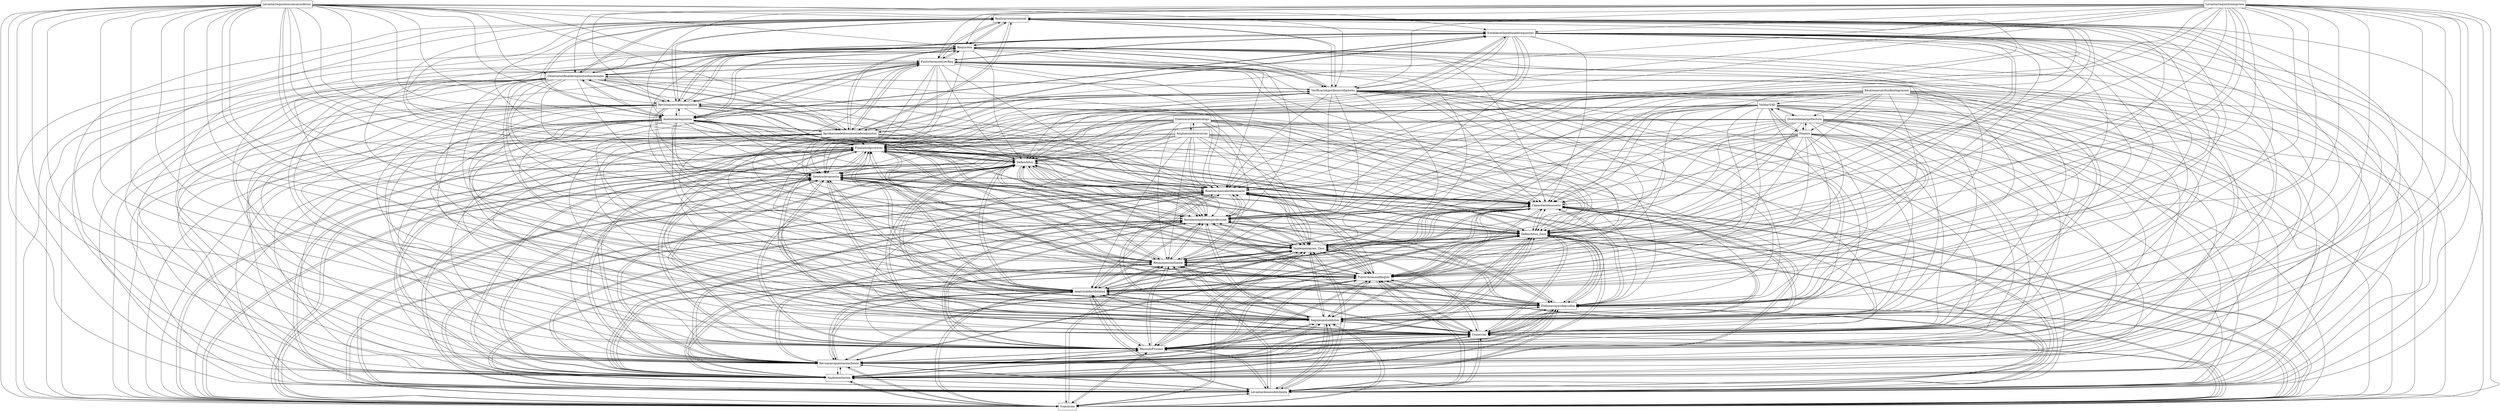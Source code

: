 digraph{
graph [rankdir=TB];
node [shape=box];
edge [arrowhead=normal];
0[label="ValidarSAD",]
1[label="Finalizarelproyecto",]
2[label="Realizarreunioninicial",]
3[label="Definirhitos",]
4[label="Transicion",]
5[label="Levantardeseosdelcliente",]
6[label="Diseniodelaarquitectura",]
7[label="Implementacion",]
8[label="Revisarpropuestaconcliente",]
9[label="Establecerlineabasederequisitos",]
10[label="Requisitos",]
11[label="PuntoVariacionLevReq",]
12[label="Elaborarordendetrabajo",]
13[label="Levantarrequisitosenprosa",]
14[label="Generacionfinalderequisitosfuncionales",]
15[label="Analisisderequisitos",]
16[label="Asignacionderecursos",]
17[label="RhiscomProcess",]
18[label="Comercial",]
19[label="Levantarrequisitosconcasosdeuso",]
20[label="Seguimientodehitos",]
21[label="Elaborarcasosdeprueba",]
22[label="Analisisdefactibilidad",]
23[label="Aprobaciondeldocumentoderequisitos",]
24[label="PuntoVariacionReqDis",]
25[label="Reunionesconcliente",]
26[label="Implementacion_Zero",]
27[label="Definirhitos_Zero",]
28[label="Reunionacuerdosdeintegracion",]
29[label="Instalacionpilotoenproduccion",]
30[label="Revisionyenvioderequisitos",]
31[label="Verificacionpordesarrolladores",]
32[label="Capacitacionusuario",]
33[label="Realizarmanualesdeusuario",]
34[label="Disenio",]
35[label="Generarpropuesta",]
0->1[label="",]
0->3[label="",]
0->4[label="",]
0->5[label="",]
0->6[label="",]
0->7[label="",]
0->8[label="",]
0->17[label="",]
0->18[label="",]
0->20[label="",]
0->21[label="",]
0->22[label="",]
0->24[label="",]
0->25[label="",]
0->26[label="",]
0->27[label="",]
0->29[label="",]
0->32[label="",]
0->33[label="",]
0->34[label="",]
0->35[label="",]
1->3[label="",]
1->4[label="",]
1->5[label="",]
1->7[label="",]
1->8[label="",]
1->17[label="",]
1->18[label="",]
1->20[label="",]
1->21[label="",]
1->22[label="",]
1->24[label="",]
1->25[label="",]
1->26[label="",]
1->27[label="",]
1->29[label="",]
1->32[label="",]
1->33[label="",]
1->35[label="",]
2->1[label="",]
2->3[label="",]
2->4[label="",]
2->5[label="",]
2->7[label="",]
2->8[label="",]
2->9[label="",]
2->10[label="",]
2->11[label="",]
2->14[label="",]
2->15[label="",]
2->17[label="",]
2->18[label="",]
2->20[label="",]
2->21[label="",]
2->22[label="",]
2->23[label="",]
2->24[label="",]
2->25[label="",]
2->26[label="",]
2->27[label="",]
2->29[label="",]
2->30[label="",]
2->31[label="",]
2->32[label="",]
2->33[label="",]
2->35[label="",]
3->1[label="",]
3->4[label="",]
3->5[label="",]
3->7[label="",]
3->8[label="",]
3->17[label="",]
3->18[label="",]
3->20[label="",]
3->21[label="",]
3->22[label="",]
3->24[label="",]
3->25[label="",]
3->26[label="",]
3->27[label="",]
3->29[label="",]
3->32[label="",]
3->33[label="",]
3->35[label="",]
4->1[label="",]
4->3[label="",]
4->5[label="",]
4->7[label="",]
4->8[label="",]
4->17[label="",]
4->18[label="",]
4->20[label="",]
4->21[label="",]
4->22[label="",]
4->24[label="",]
4->25[label="",]
4->26[label="",]
4->27[label="",]
4->29[label="",]
4->32[label="",]
4->33[label="",]
4->35[label="",]
5->1[label="",]
5->3[label="",]
5->4[label="",]
5->7[label="",]
5->8[label="",]
5->17[label="",]
5->18[label="",]
5->20[label="",]
5->21[label="",]
5->22[label="",]
5->24[label="",]
5->25[label="",]
5->26[label="",]
5->27[label="",]
5->29[label="",]
5->32[label="",]
5->33[label="",]
5->35[label="",]
6->0[label="",]
6->1[label="",]
6->3[label="",]
6->4[label="",]
6->5[label="",]
6->7[label="",]
6->8[label="",]
6->17[label="",]
6->18[label="",]
6->20[label="",]
6->21[label="",]
6->22[label="",]
6->24[label="",]
6->25[label="",]
6->26[label="",]
6->27[label="",]
6->29[label="",]
6->32[label="",]
6->33[label="",]
6->34[label="",]
6->35[label="",]
7->1[label="",]
7->3[label="",]
7->4[label="",]
7->5[label="",]
7->8[label="",]
7->17[label="",]
7->18[label="",]
7->20[label="",]
7->21[label="",]
7->22[label="",]
7->24[label="",]
7->25[label="",]
7->26[label="",]
7->27[label="",]
7->29[label="",]
7->32[label="",]
7->33[label="",]
7->35[label="",]
8->1[label="",]
8->3[label="",]
8->4[label="",]
8->5[label="",]
8->7[label="",]
8->17[label="",]
8->18[label="",]
8->20[label="",]
8->21[label="",]
8->22[label="",]
8->24[label="",]
8->25[label="",]
8->26[label="",]
8->27[label="",]
8->29[label="",]
8->32[label="",]
8->33[label="",]
8->35[label="",]
9->1[label="",]
9->2[label="",]
9->3[label="",]
9->4[label="",]
9->5[label="",]
9->7[label="",]
9->8[label="",]
9->10[label="",]
9->11[label="",]
9->14[label="",]
9->15[label="",]
9->17[label="",]
9->18[label="",]
9->20[label="",]
9->21[label="",]
9->22[label="",]
9->23[label="",]
9->24[label="",]
9->25[label="",]
9->26[label="",]
9->27[label="",]
9->29[label="",]
9->30[label="",]
9->31[label="",]
9->32[label="",]
9->33[label="",]
9->35[label="",]
10->1[label="",]
10->2[label="",]
10->3[label="",]
10->4[label="",]
10->5[label="",]
10->7[label="",]
10->8[label="",]
10->9[label="",]
10->11[label="",]
10->14[label="",]
10->15[label="",]
10->17[label="",]
10->18[label="",]
10->20[label="",]
10->21[label="",]
10->22[label="",]
10->23[label="",]
10->24[label="",]
10->25[label="",]
10->26[label="",]
10->27[label="",]
10->29[label="",]
10->30[label="",]
10->31[label="",]
10->32[label="",]
10->33[label="",]
10->35[label="",]
11->1[label="",]
11->2[label="",]
11->3[label="",]
11->4[label="",]
11->5[label="",]
11->7[label="",]
11->8[label="",]
11->9[label="",]
11->10[label="",]
11->14[label="",]
11->15[label="",]
11->17[label="",]
11->18[label="",]
11->20[label="",]
11->21[label="",]
11->22[label="",]
11->23[label="",]
11->24[label="",]
11->25[label="",]
11->26[label="",]
11->27[label="",]
11->29[label="",]
11->30[label="",]
11->31[label="",]
11->32[label="",]
11->33[label="",]
11->35[label="",]
12->1[label="",]
12->3[label="",]
12->4[label="",]
12->5[label="",]
12->7[label="",]
12->8[label="",]
12->16[label="",]
12->17[label="",]
12->18[label="",]
12->20[label="",]
12->21[label="",]
12->22[label="",]
12->24[label="",]
12->25[label="",]
12->26[label="",]
12->27[label="",]
12->29[label="",]
12->32[label="",]
12->33[label="",]
12->35[label="",]
13->1[label="",]
13->2[label="",]
13->3[label="",]
13->4[label="",]
13->5[label="",]
13->7[label="",]
13->8[label="",]
13->9[label="",]
13->10[label="",]
13->11[label="",]
13->14[label="",]
13->15[label="",]
13->17[label="",]
13->18[label="",]
13->20[label="",]
13->21[label="",]
13->22[label="",]
13->23[label="",]
13->24[label="",]
13->25[label="",]
13->26[label="",]
13->27[label="",]
13->29[label="",]
13->30[label="",]
13->31[label="",]
13->32[label="",]
13->33[label="",]
13->35[label="",]
14->1[label="",]
14->2[label="",]
14->3[label="",]
14->4[label="",]
14->5[label="",]
14->7[label="",]
14->8[label="",]
14->9[label="",]
14->10[label="",]
14->11[label="",]
14->15[label="",]
14->17[label="",]
14->18[label="",]
14->20[label="",]
14->21[label="",]
14->22[label="",]
14->23[label="",]
14->24[label="",]
14->25[label="",]
14->26[label="",]
14->27[label="",]
14->29[label="",]
14->30[label="",]
14->31[label="",]
14->32[label="",]
14->33[label="",]
14->35[label="",]
15->1[label="",]
15->2[label="",]
15->3[label="",]
15->4[label="",]
15->5[label="",]
15->7[label="",]
15->8[label="",]
15->9[label="",]
15->10[label="",]
15->11[label="",]
15->14[label="",]
15->17[label="",]
15->18[label="",]
15->20[label="",]
15->21[label="",]
15->22[label="",]
15->23[label="",]
15->24[label="",]
15->25[label="",]
15->26[label="",]
15->27[label="",]
15->29[label="",]
15->30[label="",]
15->31[label="",]
15->32[label="",]
15->33[label="",]
15->35[label="",]
16->1[label="",]
16->3[label="",]
16->4[label="",]
16->5[label="",]
16->7[label="",]
16->8[label="",]
16->12[label="",]
16->17[label="",]
16->18[label="",]
16->20[label="",]
16->21[label="",]
16->22[label="",]
16->24[label="",]
16->25[label="",]
16->26[label="",]
16->27[label="",]
16->29[label="",]
16->32[label="",]
16->33[label="",]
16->35[label="",]
17->1[label="",]
17->3[label="",]
17->4[label="",]
17->5[label="",]
17->7[label="",]
17->8[label="",]
17->18[label="",]
17->20[label="",]
17->21[label="",]
17->22[label="",]
17->24[label="",]
17->25[label="",]
17->26[label="",]
17->27[label="",]
17->29[label="",]
17->32[label="",]
17->33[label="",]
17->35[label="",]
18->1[label="",]
18->3[label="",]
18->4[label="",]
18->5[label="",]
18->7[label="",]
18->8[label="",]
18->17[label="",]
18->20[label="",]
18->21[label="",]
18->22[label="",]
18->24[label="",]
18->25[label="",]
18->26[label="",]
18->27[label="",]
18->29[label="",]
18->32[label="",]
18->33[label="",]
18->35[label="",]
19->1[label="",]
19->2[label="",]
19->3[label="",]
19->4[label="",]
19->5[label="",]
19->7[label="",]
19->8[label="",]
19->9[label="",]
19->10[label="",]
19->11[label="",]
19->14[label="",]
19->15[label="",]
19->17[label="",]
19->18[label="",]
19->20[label="",]
19->21[label="",]
19->22[label="",]
19->23[label="",]
19->24[label="",]
19->25[label="",]
19->26[label="",]
19->27[label="",]
19->29[label="",]
19->30[label="",]
19->31[label="",]
19->32[label="",]
19->33[label="",]
19->35[label="",]
20->1[label="",]
20->3[label="",]
20->4[label="",]
20->5[label="",]
20->7[label="",]
20->8[label="",]
20->17[label="",]
20->18[label="",]
20->21[label="",]
20->22[label="",]
20->24[label="",]
20->25[label="",]
20->26[label="",]
20->27[label="",]
20->29[label="",]
20->32[label="",]
20->33[label="",]
20->35[label="",]
21->1[label="",]
21->3[label="",]
21->4[label="",]
21->5[label="",]
21->7[label="",]
21->8[label="",]
21->17[label="",]
21->18[label="",]
21->20[label="",]
21->22[label="",]
21->24[label="",]
21->25[label="",]
21->26[label="",]
21->27[label="",]
21->29[label="",]
21->32[label="",]
21->33[label="",]
21->35[label="",]
22->1[label="",]
22->3[label="",]
22->4[label="",]
22->5[label="",]
22->7[label="",]
22->8[label="",]
22->17[label="",]
22->18[label="",]
22->20[label="",]
22->21[label="",]
22->24[label="",]
22->25[label="",]
22->26[label="",]
22->27[label="",]
22->29[label="",]
22->32[label="",]
22->33[label="",]
22->35[label="",]
23->1[label="",]
23->2[label="",]
23->3[label="",]
23->4[label="",]
23->5[label="",]
23->7[label="",]
23->8[label="",]
23->9[label="",]
23->10[label="",]
23->11[label="",]
23->14[label="",]
23->15[label="",]
23->17[label="",]
23->18[label="",]
23->20[label="",]
23->21[label="",]
23->22[label="",]
23->24[label="",]
23->25[label="",]
23->26[label="",]
23->27[label="",]
23->29[label="",]
23->30[label="",]
23->31[label="",]
23->32[label="",]
23->33[label="",]
23->35[label="",]
24->1[label="",]
24->3[label="",]
24->4[label="",]
24->5[label="",]
24->7[label="",]
24->8[label="",]
24->17[label="",]
24->18[label="",]
24->20[label="",]
24->21[label="",]
24->22[label="",]
24->25[label="",]
24->26[label="",]
24->27[label="",]
24->29[label="",]
24->32[label="",]
24->33[label="",]
24->35[label="",]
25->1[label="",]
25->3[label="",]
25->4[label="",]
25->5[label="",]
25->7[label="",]
25->8[label="",]
25->17[label="",]
25->18[label="",]
25->20[label="",]
25->21[label="",]
25->22[label="",]
25->24[label="",]
25->26[label="",]
25->27[label="",]
25->29[label="",]
25->32[label="",]
25->33[label="",]
25->35[label="",]
26->1[label="",]
26->3[label="",]
26->4[label="",]
26->5[label="",]
26->7[label="",]
26->8[label="",]
26->17[label="",]
26->18[label="",]
26->20[label="",]
26->21[label="",]
26->22[label="",]
26->24[label="",]
26->25[label="",]
26->27[label="",]
26->29[label="",]
26->32[label="",]
26->33[label="",]
26->35[label="",]
27->1[label="",]
27->3[label="",]
27->4[label="",]
27->5[label="",]
27->7[label="",]
27->8[label="",]
27->17[label="",]
27->18[label="",]
27->20[label="",]
27->21[label="",]
27->22[label="",]
27->24[label="",]
27->25[label="",]
27->26[label="",]
27->29[label="",]
27->32[label="",]
27->33[label="",]
27->35[label="",]
28->0[label="",]
28->1[label="",]
28->3[label="",]
28->4[label="",]
28->5[label="",]
28->6[label="",]
28->7[label="",]
28->8[label="",]
28->17[label="",]
28->18[label="",]
28->20[label="",]
28->21[label="",]
28->22[label="",]
28->24[label="",]
28->25[label="",]
28->26[label="",]
28->27[label="",]
28->29[label="",]
28->32[label="",]
28->33[label="",]
28->34[label="",]
28->35[label="",]
29->1[label="",]
29->3[label="",]
29->4[label="",]
29->5[label="",]
29->7[label="",]
29->8[label="",]
29->17[label="",]
29->18[label="",]
29->20[label="",]
29->21[label="",]
29->22[label="",]
29->24[label="",]
29->25[label="",]
29->26[label="",]
29->27[label="",]
29->32[label="",]
29->33[label="",]
29->35[label="",]
30->1[label="",]
30->2[label="",]
30->3[label="",]
30->4[label="",]
30->5[label="",]
30->7[label="",]
30->8[label="",]
30->9[label="",]
30->10[label="",]
30->11[label="",]
30->14[label="",]
30->15[label="",]
30->17[label="",]
30->18[label="",]
30->20[label="",]
30->21[label="",]
30->22[label="",]
30->23[label="",]
30->24[label="",]
30->25[label="",]
30->26[label="",]
30->27[label="",]
30->29[label="",]
30->31[label="",]
30->32[label="",]
30->33[label="",]
30->35[label="",]
31->1[label="",]
31->2[label="",]
31->3[label="",]
31->4[label="",]
31->5[label="",]
31->7[label="",]
31->8[label="",]
31->9[label="",]
31->10[label="",]
31->11[label="",]
31->14[label="",]
31->15[label="",]
31->17[label="",]
31->18[label="",]
31->20[label="",]
31->21[label="",]
31->22[label="",]
31->23[label="",]
31->24[label="",]
31->25[label="",]
31->26[label="",]
31->27[label="",]
31->29[label="",]
31->30[label="",]
31->32[label="",]
31->33[label="",]
31->35[label="",]
32->1[label="",]
32->3[label="",]
32->4[label="",]
32->5[label="",]
32->7[label="",]
32->8[label="",]
32->17[label="",]
32->18[label="",]
32->20[label="",]
32->21[label="",]
32->22[label="",]
32->24[label="",]
32->25[label="",]
32->26[label="",]
32->27[label="",]
32->29[label="",]
32->33[label="",]
32->35[label="",]
33->1[label="",]
33->3[label="",]
33->4[label="",]
33->5[label="",]
33->7[label="",]
33->8[label="",]
33->17[label="",]
33->18[label="",]
33->20[label="",]
33->21[label="",]
33->22[label="",]
33->24[label="",]
33->25[label="",]
33->26[label="",]
33->27[label="",]
33->29[label="",]
33->32[label="",]
33->35[label="",]
34->0[label="",]
34->1[label="",]
34->3[label="",]
34->4[label="",]
34->5[label="",]
34->6[label="",]
34->7[label="",]
34->8[label="",]
34->17[label="",]
34->18[label="",]
34->20[label="",]
34->21[label="",]
34->22[label="",]
34->24[label="",]
34->25[label="",]
34->26[label="",]
34->27[label="",]
34->29[label="",]
34->32[label="",]
34->33[label="",]
34->35[label="",]
35->1[label="",]
35->3[label="",]
35->4[label="",]
35->5[label="",]
35->7[label="",]
35->8[label="",]
35->17[label="",]
35->18[label="",]
35->20[label="",]
35->21[label="",]
35->22[label="",]
35->24[label="",]
35->25[label="",]
35->26[label="",]
35->27[label="",]
35->29[label="",]
35->32[label="",]
35->33[label="",]
}
